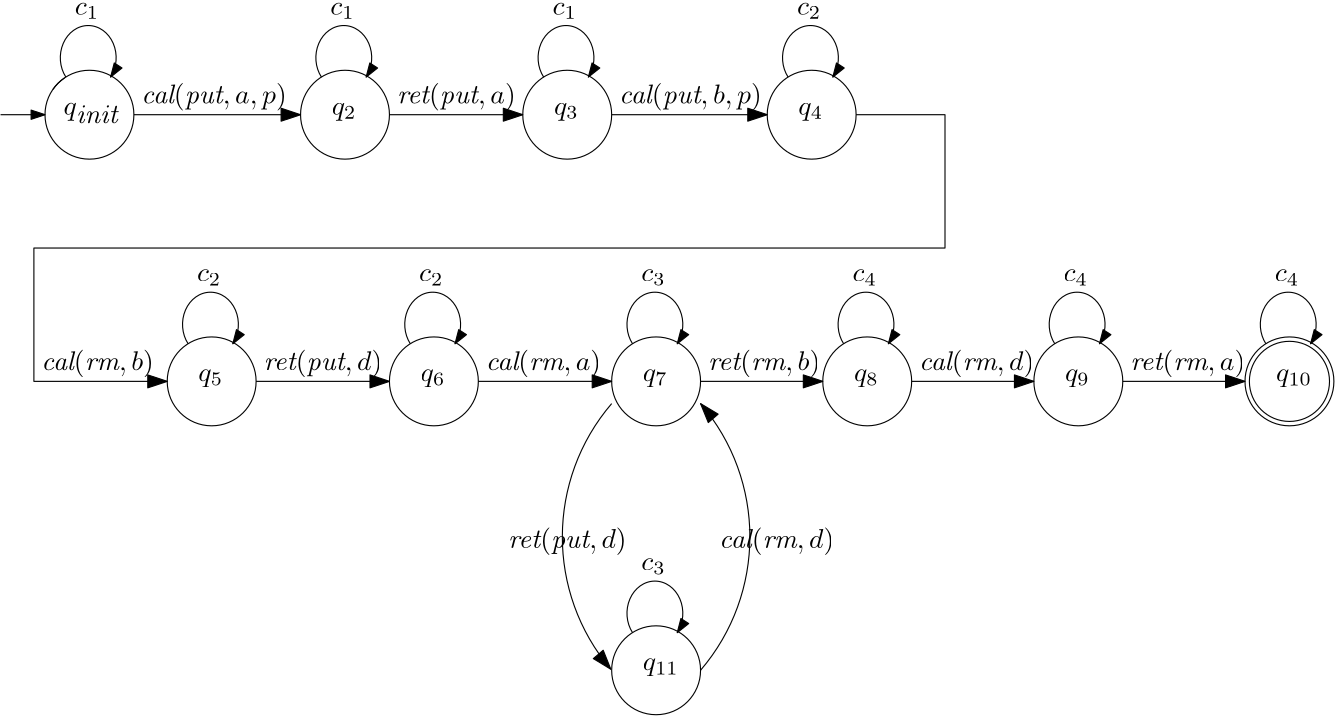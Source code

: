 <?xml version="1.0"?>
<!DOCTYPE ipe SYSTEM "ipe.dtd">
<ipe version="70107" creator="Ipe 7.1.7">
<info created="D:20151003110714" modified="D:20170208143654"/>
<preamble>\usepackage[version=0.96]{pgf}
\usepackage{tikz}
\usetikzlibrary{arrows,shapes,snakes,automata,backgrounds,petri}
\usepackage[latin1]{inputenc}
\usepackage{verbatim}</preamble>
<ipestyle name="basic">
<symbol name="arrow/arc(spx)">
<path stroke="sym-stroke" fill="sym-stroke" pen="sym-pen">
0 0 m
-1 0.333 l
-1 -0.333 l
h
</path>
</symbol>
<symbol name="arrow/farc(spx)">
<path stroke="sym-stroke" fill="white" pen="sym-pen">
0 0 m
-1 0.333 l
-1 -0.333 l
h
</path>
</symbol>
<symbol name="arrow/ptarc(spx)">
<path stroke="sym-stroke" fill="sym-stroke" pen="sym-pen">
0 0 m
-1 0.333 l
-0.8 0 l
-1 -0.333 l
h
</path>
</symbol>
<symbol name="arrow/fptarc(spx)">
<path stroke="sym-stroke" fill="white" pen="sym-pen">
0 0 m
-1 0.333 l
-0.8 0 l
-1 -0.333 l
h
</path>
</symbol>
<symbol name="mark/circle(sx)" transformations="translations">
<path fill="sym-stroke">
0.6 0 0 0.6 0 0 e
0.4 0 0 0.4 0 0 e
</path>
</symbol>
<symbol name="mark/disk(sx)" transformations="translations">
<path fill="sym-stroke">
0.6 0 0 0.6 0 0 e
</path>
</symbol>
<symbol name="mark/fdisk(sfx)" transformations="translations">
<group>
<path fill="sym-fill">
0.5 0 0 0.5 0 0 e
</path>
<path fill="sym-stroke" fillrule="eofill">
0.6 0 0 0.6 0 0 e
0.4 0 0 0.4 0 0 e
</path>
</group>
</symbol>
<symbol name="mark/box(sx)" transformations="translations">
<path fill="sym-stroke" fillrule="eofill">
-0.6 -0.6 m
0.6 -0.6 l
0.6 0.6 l
-0.6 0.6 l
h
-0.4 -0.4 m
0.4 -0.4 l
0.4 0.4 l
-0.4 0.4 l
h
</path>
</symbol>
<symbol name="mark/square(sx)" transformations="translations">
<path fill="sym-stroke">
-0.6 -0.6 m
0.6 -0.6 l
0.6 0.6 l
-0.6 0.6 l
h
</path>
</symbol>
<symbol name="mark/fsquare(sfx)" transformations="translations">
<group>
<path fill="sym-fill">
-0.5 -0.5 m
0.5 -0.5 l
0.5 0.5 l
-0.5 0.5 l
h
</path>
<path fill="sym-stroke" fillrule="eofill">
-0.6 -0.6 m
0.6 -0.6 l
0.6 0.6 l
-0.6 0.6 l
h
-0.4 -0.4 m
0.4 -0.4 l
0.4 0.4 l
-0.4 0.4 l
h
</path>
</group>
</symbol>
<symbol name="mark/cross(sx)" transformations="translations">
<group>
<path fill="sym-stroke">
-0.43 -0.57 m
0.57 0.43 l
0.43 0.57 l
-0.57 -0.43 l
h
</path>
<path fill="sym-stroke">
-0.43 0.57 m
0.57 -0.43 l
0.43 -0.57 l
-0.57 0.43 l
h
</path>
</group>
</symbol>
<symbol name="arrow/fnormal(spx)">
<path stroke="sym-stroke" fill="white" pen="sym-pen">
0 0 m
-1 0.333 l
-1 -0.333 l
h
</path>
</symbol>
<symbol name="arrow/pointed(spx)">
<path stroke="sym-stroke" fill="sym-stroke" pen="sym-pen">
0 0 m
-1 0.333 l
-0.8 0 l
-1 -0.333 l
h
</path>
</symbol>
<symbol name="arrow/fpointed(spx)">
<path stroke="sym-stroke" fill="white" pen="sym-pen">
0 0 m
-1 0.333 l
-0.8 0 l
-1 -0.333 l
h
</path>
</symbol>
<symbol name="arrow/linear(spx)">
<path stroke="sym-stroke" pen="sym-pen">
-1 0.333 m
0 0 l
-1 -0.333 l
</path>
</symbol>
<symbol name="arrow/fdouble(spx)">
<path stroke="sym-stroke" fill="white" pen="sym-pen">
0 0 m
-1 0.333 l
-1 -0.333 l
h
-1 0 m
-2 0.333 l
-2 -0.333 l
h
</path>
</symbol>
<symbol name="arrow/double(spx)">
<path stroke="sym-stroke" fill="sym-stroke" pen="sym-pen">
0 0 m
-1 0.333 l
-1 -0.333 l
h
-1 0 m
-2 0.333 l
-2 -0.333 l
h
</path>
</symbol>
<pen name="heavier" value="0.8"/>
<pen name="fat" value="1.2"/>
<pen name="ultrafat" value="2"/>
<symbolsize name="large" value="5"/>
<symbolsize name="small" value="2"/>
<symbolsize name="tiny" value="1.1"/>
<arrowsize name="large" value="10"/>
<arrowsize name="small" value="5"/>
<arrowsize name="tiny" value="3"/>
<color name="red" value="1 0 0"/>
<color name="green" value="0 1 0"/>
<color name="blue" value="0 0 1"/>
<color name="yellow" value="1 1 0"/>
<color name="orange" value="1 0.647 0"/>
<color name="gold" value="1 0.843 0"/>
<color name="purple" value="0.627 0.125 0.941"/>
<color name="gray" value="0.745"/>
<color name="brown" value="0.647 0.165 0.165"/>
<color name="navy" value="0 0 0.502"/>
<color name="pink" value="1 0.753 0.796"/>
<color name="seagreen" value="0.18 0.545 0.341"/>
<color name="turquoise" value="0.251 0.878 0.816"/>
<color name="violet" value="0.933 0.51 0.933"/>
<color name="darkblue" value="0 0 0.545"/>
<color name="darkcyan" value="0 0.545 0.545"/>
<color name="darkgray" value="0.663"/>
<color name="darkgreen" value="0 0.392 0"/>
<color name="darkmagenta" value="0.545 0 0.545"/>
<color name="darkorange" value="1 0.549 0"/>
<color name="darkred" value="0.545 0 0"/>
<color name="lightblue" value="0.678 0.847 0.902"/>
<color name="lightcyan" value="0.878 1 1"/>
<color name="lightgray" value="0.827"/>
<color name="lightgreen" value="0.565 0.933 0.565"/>
<color name="lightyellow" value="1 1 0.878"/>
<dashstyle name="dashed" value="[4] 0"/>
<dashstyle name="dotted" value="[1 3] 0"/>
<dashstyle name="dash dotted" value="[4 2 1 2] 0"/>
<dashstyle name="dash dot dotted" value="[4 2 1 2 1 2] 0"/>
<textsize name="large" value="\large"/>
<textsize name="small" value="\small"/>
<textsize name="tiny" value="\tiny"/>
<textsize name="Large" value="\Large"/>
<textsize name="LARGE" value="\LARGE"/>
<textsize name="huge" value="\huge"/>
<textsize name="Huge" value="\Huge"/>
<textsize name="footnote" value="\footnotesize"/>
<textstyle name="center" begin="\begin{center}" end="\end{center}"/>
<textstyle name="itemize" begin="\begin{itemize}" end="\end{itemize}"/>
<textstyle name="item" begin="\begin{itemize}\item{}" end="\end{itemize}"/>
<gridsize name="4 pts" value="4"/>
<gridsize name="8 pts (~3 mm)" value="8"/>
<gridsize name="16 pts (~6 mm)" value="16"/>
<gridsize name="32 pts (~12 mm)" value="32"/>
<gridsize name="10 pts (~3.5 mm)" value="10"/>
<gridsize name="20 pts (~7 mm)" value="20"/>
<gridsize name="14 pts (~5 mm)" value="14"/>
<gridsize name="28 pts (~10 mm)" value="28"/>
<gridsize name="56 pts (~20 mm)" value="56"/>
<anglesize name="90 deg" value="90"/>
<anglesize name="60 deg" value="60"/>
<anglesize name="45 deg" value="45"/>
<anglesize name="30 deg" value="30"/>
<anglesize name="22.5 deg" value="22.5"/>
<tiling name="falling" angle="-60" step="4" width="1"/>
<tiling name="rising" angle="30" step="4" width="1"/>
</ipestyle>
<page>
<layer name="alpha"/>
<view layers="alpha" active="alpha"/>
<path layer="alpha" matrix="1 0 0 1 -316 128" stroke="black">
16 0 0 16 352 384 e
</path>
<path matrix="1 0 0 1 -28 128" stroke="black" arrow="normal/small">
32 384 m
48 384 l
</path>
<path matrix="1 0 0 1 -28 128" stroke="black">
50.8281 393.083 m
16 0 0 -16 64 384 55.1248 397.313 a
</path>
<path matrix="0.502672 0 0 0.580409 -85.0771 256.218" stroke="black" arrow="normal/small">
224 464 m
20 0 0 -20 240 476 256 464 a
</path>
<text matrix="1 0 0 1 -37.319 76" transformations="translations" pos="64 436" stroke="black" type="label" width="19.967" height="4.287" depth="3.1" valign="baseline">$q_{\textit{init}}$</text>
<text matrix="1 0 0 1 -33.3189 112" transformations="translations" pos="64 436" stroke="black" type="label" width="8.781" height="4.294" depth="1.49" valign="baseline">$c_1$</text>
<text matrix="1 0 0 1 -9.319 80" transformations="translations" pos="64 436" stroke="black" type="label" width="52.343" height="7.473" depth="2.49" valign="baseline">$\textit{cal}(\textit{put},a,p)$</text>
<text matrix="1 0 0 1 -45.319 -16" transformations="translations" pos="64 436" stroke="black" type="label" width="40.512" height="7.473" depth="2.49" valign="baseline">$\textit{cal}(\textit{rm},b)$</text>
<path matrix="1 0 0 1 -272 32" stroke="black">
16 0 0 16 352 384 e
</path>
<path matrix="0.502672 0 0 0.580409 -41.077 160.218" stroke="black" arrow="normal/small">
224 464 m
20 0 0 -20 240 476 256 464 a
</path>
<text matrix="1 0 0 1 11.205 -20" transformations="translations" pos="64 436" stroke="black" type="label" width="8.917" height="4.297" depth="1.93" valign="baseline">$q_5$</text>
<text matrix="1 0 0 1 10.681 16" transformations="translations" pos="64 436" stroke="black" type="label" width="8.781" height="4.294" depth="1.49" valign="baseline">$c_2$</text>
<text matrix="1 0 0 1 34.681 -16" transformations="translations" pos="64 436" stroke="black" type="label" width="42.695" height="7.473" depth="2.49" valign="baseline">$\textit{ret}(\textit{put},d)$</text>
<path matrix="1 0 0 1 -192 32" stroke="black">
16 0 0 16 352 384 e
</path>
<path matrix="0.502672 0 0 0.580409 38.923 160.218" stroke="black" arrow="normal/small">
224 464 m
20 0 0 -20 240 476 256 464 a
</path>
<text matrix="1 0 0 1 91.205 -20" transformations="translations" pos="64 436" stroke="black" type="label" width="8.917" height="4.297" depth="1.93" valign="baseline">$q_6$</text>
<text matrix="1 0 0 1 90.681 16" transformations="translations" pos="64 436" stroke="black" type="label" width="8.781" height="4.294" depth="1.49" valign="baseline">$c_2$</text>
<path matrix="1 0 0 1 44 -96" stroke="black" arrow="normal/normal">
52 512 m
100 512 l
</path>
<text matrix="1 0 0 1 114.681 -16" transformations="translations" pos="64 436" stroke="black" type="label" width="41.502" height="7.473" depth="2.49" valign="baseline">$\textit{cal}(\textit{rm},a)$</text>
<path matrix="1 0 0 1 -112 32" stroke="black">
16 0 0 16 352 384 e
</path>
<path matrix="0.502672 0 0 0.580409 118.923 160.218" stroke="black" arrow="normal/small">
224 464 m
20 0 0 -20 240 476 256 464 a
</path>
<text matrix="1 0 0 1 171.205 -20" transformations="translations" pos="64 436" stroke="black" type="label" width="8.917" height="4.297" depth="1.93" valign="baseline">$q_7$</text>
<text matrix="1 0 0 1 170.681 16" transformations="translations" pos="64 436" stroke="black" type="label" width="8.781" height="4.294" depth="1.49" valign="baseline">$c_3$</text>
<path matrix="1 0 0 1 124 -96" stroke="black" arrow="normal/normal">
52 512 m
100 512 l
</path>
<path matrix="0.502672 0 0 0.580409 118.923 56.218" stroke="black" arrow="normal/small">
224 464 m
20 0 0 -20 240 476 256 464 a
</path>
<text matrix="1 0 0 1 170.681 -88" transformations="translations" pos="64 436" stroke="black" type="label" width="8.781" height="4.294" depth="1.49" valign="baseline">$c_3$</text>
<path matrix="1 0 0 1 -168 40" stroke="black" arrow="normal/normal">
392 368 m
73.7564 0 0 73.7564 448 320 391.695 272.358 a
</path>
<path matrix="1 0 0 1 -168 40" stroke="black" arrow="normal/normal">
424 272 m
73.7564 0 0 73.7564 368 320 424 368 a
</path>
<text matrix="1 0 0 1 122.681 -80" transformations="translations" pos="64 436" stroke="black" type="label" width="42.695" height="7.473" depth="2.49" valign="baseline">$\textit{ret}(\textit{put},d)$</text>
<text matrix="1 0 0 1 198.681 -80" transformations="translations" pos="64 436" stroke="black" type="label" width="41.422" height="7.473" depth="2.49" valign="baseline">$\textit{cal}(\textit{rm},d)$</text>
<path matrix="1 0 0 1 -224 128" stroke="black">
16 0 0 16 352 384 e
</path>
<path matrix="0.502672 0 0 0.580409 6.9229 256.218" stroke="black" arrow="normal/small">
224 464 m
20 0 0 -20 240 476 256 464 a
</path>
<text matrix="1 0 0 1 59.205 76" transformations="translations" pos="64 436" stroke="black" type="label" width="8.917" height="4.297" depth="1.93" valign="baseline">$q_2$</text>
<text matrix="1 0 0 1 58.681 112" transformations="translations" pos="64 436" stroke="black" type="label" width="8.781" height="4.294" depth="1.49" valign="baseline">$c_1$</text>
<text matrix="1 0 0 1 82.681 80" transformations="translations" pos="64 436" stroke="black" type="label" width="42.775" height="7.473" depth="2.49" valign="baseline">$\textit{ret}(\textit{put},a)$</text>
<path matrix="1 0 0 1 -144 128" stroke="black">
16 0 0 16 352 384 e
</path>
<path matrix="0.502672 0 0 0.580409 86.9229 256.218" stroke="black" arrow="normal/small">
224 464 m
20 0 0 -20 240 476 256 464 a
</path>
<text matrix="1 0 0 1 139.205 76" transformations="translations" pos="64 436" stroke="black" type="label" width="8.917" height="4.297" depth="1.93" valign="baseline">$q_3$</text>
<text matrix="1 0 0 1 138.681 112" transformations="translations" pos="64 436" stroke="black" type="label" width="8.781" height="4.294" depth="1.49" valign="baseline">$c_1$</text>
<path matrix="1 0 0 1 92 0" stroke="black" arrow="normal/normal">
52 512 m
100 512 l
</path>
<text matrix="1 0 0 1 162.681 80" transformations="translations" pos="64 436" stroke="black" type="label" width="51.352" height="7.473" depth="2.49" valign="baseline">$\textit{cal}(\textit{put},b,p)$</text>
<path stroke="black" arrow="normal/normal">
52 512 m
112 512 l
</path>
<path matrix="1 0 0 1 -112 -72" stroke="black">
16 0 0 16 352 384 e
</path>
<text matrix="1 0 0 1 171.205 -124" transformations="translations" pos="64 436" stroke="black" type="label" width="12.888" height="4.297" depth="1.93" valign="baseline">$q_{11}$</text>
<path matrix="1 0 0 1 -56 128" stroke="black">
16 0 0 16 352 384 e
</path>
<path matrix="0.502672 0 0 0.580409 174.923 256.218" stroke="black" arrow="normal/small">
224 464 m
20 0 0 -20 240 476 256 464 a
</path>
<text matrix="1 0 0 1 227.205 76" transformations="translations" pos="64 436" stroke="black" type="label" width="8.917" height="4.297" depth="1.93" valign="baseline">$q_4$</text>
<text matrix="1 0 0 1 226.681 112" transformations="translations" pos="64 436" stroke="black" type="label" width="8.781" height="4.294" depth="1.49" valign="baseline">$c_2$</text>
<path stroke="black" arrow="normal/normal">
224 512 m
280 512 l
</path>
<path stroke="black" arrow="normal/normal">
312 512 m
344 512 l
344 464 l
16 464 l
16 416 l
64 416 l
</path>
<text matrix="1 0 0 1 194.681 -16" transformations="translations" pos="64 436" stroke="black" type="label" width="40.384" height="7.473" depth="2.49" valign="baseline">$\textit{ret}(\textit{rm},b)$</text>
<path matrix="1 0 0 1 -36 32" stroke="black">
16 0 0 16 352 384 e
</path>
<path matrix="0.502672 0 0 0.580409 194.923 160.218" stroke="black" arrow="normal/small">
224 464 m
20 0 0 -20 240 476 256 464 a
</path>
<text matrix="1 0 0 1 247.205 -20" transformations="translations" pos="64 436" stroke="black" type="label" width="8.917" height="4.297" depth="1.93" valign="baseline">$q_8$</text>
<text matrix="1 0 0 1 246.681 16" transformations="translations" pos="64 436" stroke="black" type="label" width="8.781" height="4.294" depth="1.49" valign="baseline">$c_4$</text>
<text matrix="1 0 0 1 270.681 -16" transformations="translations" pos="64 436" stroke="black" type="label" width="41.422" height="7.473" depth="2.49" valign="baseline">$\textit{cal}(\textit{rm},d)$</text>
<path stroke="black" arrow="normal/normal">
256 416 m
300 416 l
</path>
<path matrix="1 0 0 1 40 32" stroke="black">
16 0 0 16 352 384 e
</path>
<path matrix="0.502672 0 0 0.580409 270.923 160.218" stroke="black" arrow="normal/small">
224 464 m
20 0 0 -20 240 476 256 464 a
</path>
<text matrix="1 0 0 1 323.205 -20" transformations="translations" pos="64 436" stroke="black" type="label" width="8.917" height="4.297" depth="1.93" valign="baseline">$q_9$</text>
<text matrix="1 0 0 1 322.681 16" transformations="translations" pos="64 436" stroke="black" type="label" width="8.781" height="4.294" depth="1.49" valign="baseline">$c_4$</text>
<text matrix="1 0 0 1 346.681 -16" transformations="translations" pos="64 436" stroke="black" type="label" width="41.375" height="7.473" depth="2.49" valign="baseline">$\textit{ret}(\textit{rm},a)$</text>
<path matrix="1 0 0 1 116 32" stroke="black">
16 0 0 16 352 384 e
</path>
<path matrix="0.502672 0 0 0.580409 346.923 160.218" stroke="black" arrow="normal/small">
224 464 m
20 0 0 -20 240 476 256 464 a
</path>
<text matrix="1 0 0 1 399.205 -20" transformations="translations" pos="64 436" stroke="black" type="label" width="12.888" height="4.297" depth="1.93" valign="baseline">$q_{10}$</text>
<text matrix="1 0 0 1 398.681 16" transformations="translations" pos="64 436" stroke="black" type="label" width="8.781" height="4.294" depth="1.49" valign="baseline">$c_4$</text>
<path matrix="1 0 0 1 116 32" stroke="black">
14.4222 0 0 14.4222 352 384 e
</path>
<path stroke="black" arrow="normal/normal">
332 416 m
376 416 l
</path>
<path stroke="black" arrow="normal/normal">
408 416 m
452 416 l
</path>
</page>
</ipe>
